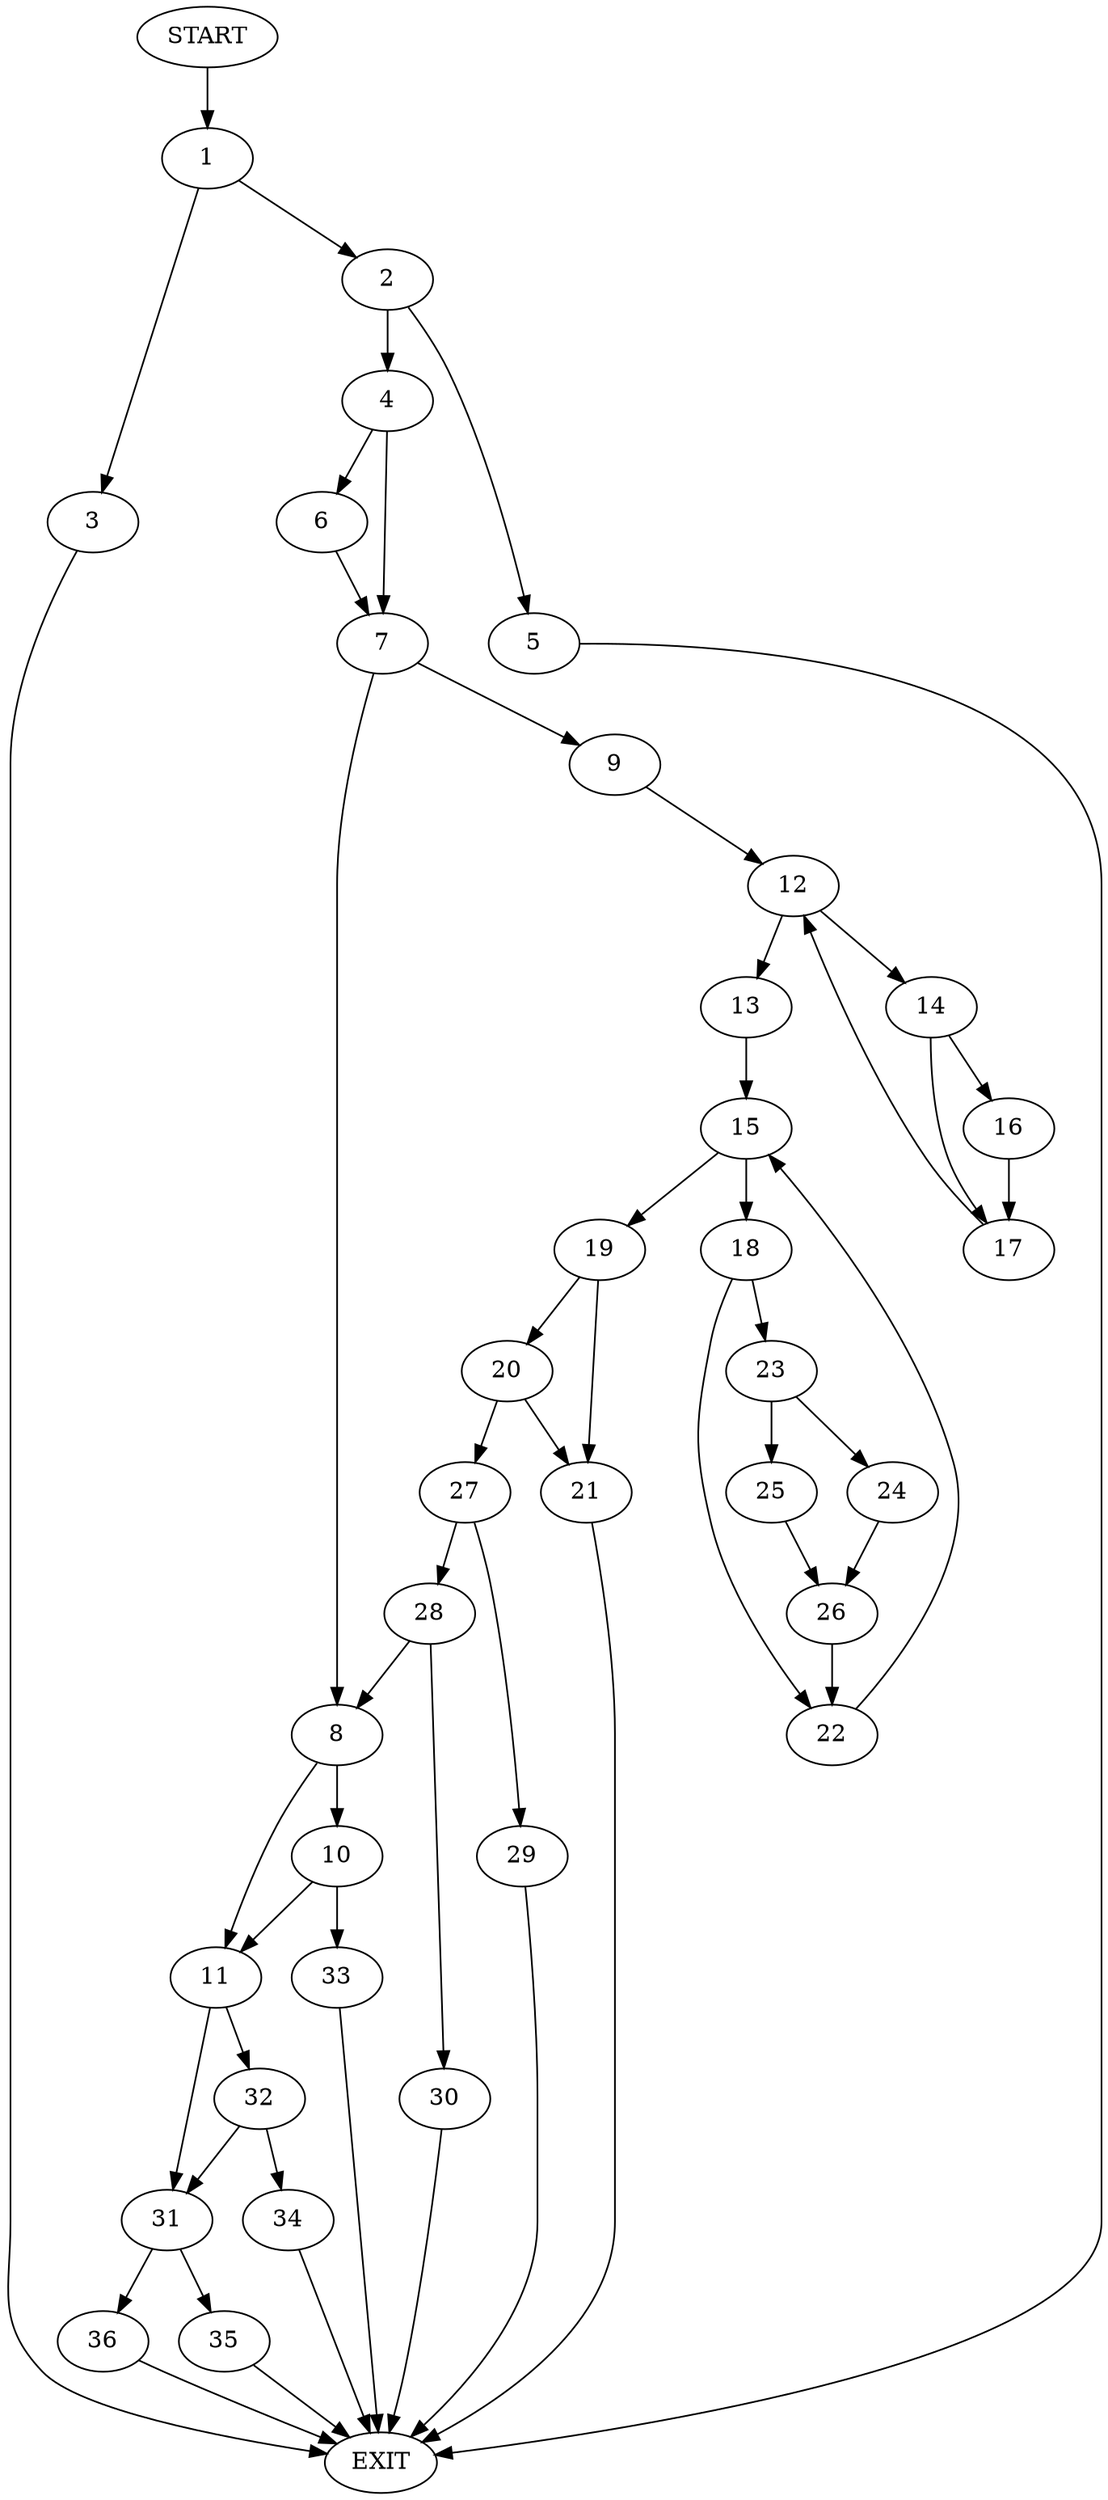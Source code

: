 digraph {
0 [label="START"]
37 [label="EXIT"]
0 -> 1
1 -> 2
1 -> 3
3 -> 37
2 -> 4
2 -> 5
5 -> 37
4 -> 6
4 -> 7
6 -> 7
7 -> 8
7 -> 9
8 -> 10
8 -> 11
9 -> 12
12 -> 13
12 -> 14
13 -> 15
14 -> 16
14 -> 17
16 -> 17
17 -> 12
15 -> 18
15 -> 19
19 -> 20
19 -> 21
18 -> 22
18 -> 23
22 -> 15
23 -> 24
23 -> 25
24 -> 26
25 -> 26
26 -> 22
20 -> 27
20 -> 21
21 -> 37
27 -> 28
27 -> 29
29 -> 37
28 -> 30
28 -> 8
30 -> 37
11 -> 31
11 -> 32
10 -> 33
10 -> 11
33 -> 37
32 -> 31
32 -> 34
31 -> 35
31 -> 36
34 -> 37
35 -> 37
36 -> 37
}
